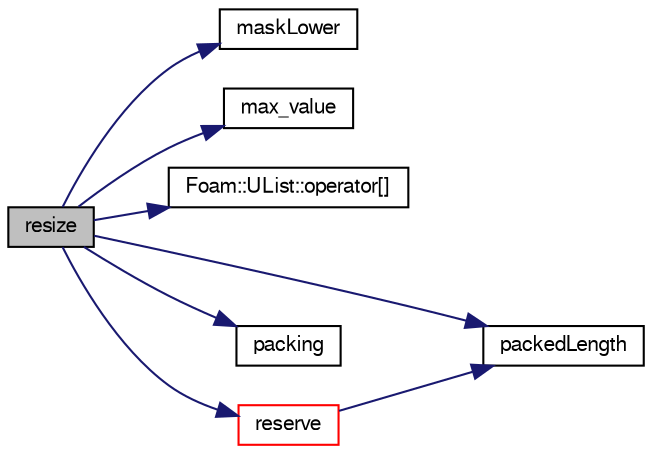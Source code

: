 digraph "resize"
{
  bgcolor="transparent";
  edge [fontname="FreeSans",fontsize="10",labelfontname="FreeSans",labelfontsize="10"];
  node [fontname="FreeSans",fontsize="10",shape=record];
  rankdir="LR";
  Node1 [label="resize",height=0.2,width=0.4,color="black", fillcolor="grey75", style="filled" fontcolor="black"];
  Node1 -> Node2 [color="midnightblue",fontsize="10",style="solid",fontname="FreeSans"];
  Node2 [label="maskLower",height=0.2,width=0.4,color="black",URL="$a01707.html#a210e08e487f8e0f03e0449b5ae400b81",tooltip="Masking for all bits below the offset. "];
  Node1 -> Node3 [color="midnightblue",fontsize="10",style="solid",fontname="FreeSans"];
  Node3 [label="max_value",height=0.2,width=0.4,color="black",URL="$a01707.html#a07fd44bf2e514f6aea22b4314912f076",tooltip="The max. value for an entry, which simultaneously the bit-mask. "];
  Node1 -> Node4 [color="midnightblue",fontsize="10",style="solid",fontname="FreeSans"];
  Node4 [label="Foam::UList::operator[]",height=0.2,width=0.4,color="black",URL="$a02659.html#a851e28f7788bbc82f5a4aa9f0efdefe4",tooltip="Return element of UList. "];
  Node1 -> Node5 [color="midnightblue",fontsize="10",style="solid",fontname="FreeSans"];
  Node5 [label="packedLength",height=0.2,width=0.4,color="black",URL="$a01707.html#afa1c10a5964a9ab9cf5a4e77ec6f9a41",tooltip="The list length when packed. "];
  Node1 -> Node6 [color="midnightblue",fontsize="10",style="solid",fontname="FreeSans"];
  Node6 [label="packing",height=0.2,width=0.4,color="black",URL="$a01707.html#a673fe0446d234cecac5c51082b612895",tooltip="The number of entries per packed storage element. "];
  Node1 -> Node7 [color="midnightblue",fontsize="10",style="solid",fontname="FreeSans"];
  Node7 [label="reserve",height=0.2,width=0.4,color="red",URL="$a01707.html#a7294bcb6d8983466db362b4acf6e72ec",tooltip="Reserve allocation space for at least this size. "];
  Node7 -> Node5 [color="midnightblue",fontsize="10",style="solid",fontname="FreeSans"];
}
